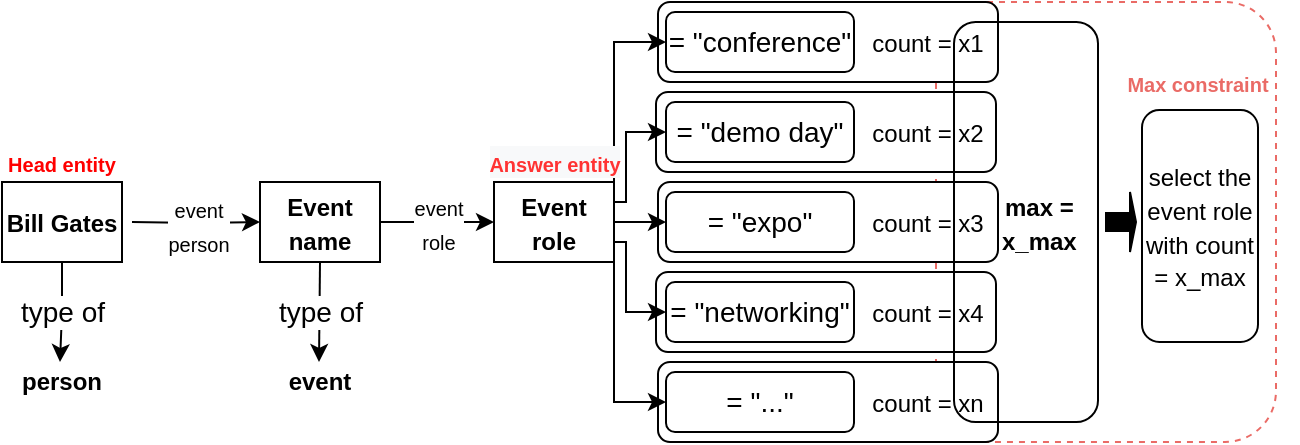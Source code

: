 <mxfile version="20.6.0" type="github">
  <diagram id="arVia_q9M4zwnsmmppWG" name="Page-1">
    <mxGraphModel dx="701" dy="453" grid="1" gridSize="10" guides="1" tooltips="1" connect="1" arrows="1" fold="1" page="1" pageScale="1" pageWidth="850" pageHeight="1100" math="0" shadow="0">
      <root>
        <mxCell id="0" />
        <mxCell id="1" parent="0" />
        <mxCell id="Kbw2Q2hqXAheIOmTE48j-1" value="" style="rounded=1;whiteSpace=wrap;html=1;fontFamily=Helvetica;fontSize=10;dashed=1;strokeColor=#EA6B66;" parent="1" vertex="1">
          <mxGeometry x="745" y="80" width="170" height="220" as="geometry" />
        </mxCell>
        <mxCell id="PogmzczyXwXEEB9GdY8q-43" value="" style="rounded=1;whiteSpace=wrap;html=1;fontSize=14;fontColor=#000000;" parent="1" vertex="1">
          <mxGeometry x="605" y="215" width="170" height="40" as="geometry" />
        </mxCell>
        <mxCell id="PogmzczyXwXEEB9GdY8q-44" value="" style="rounded=1;whiteSpace=wrap;html=1;fontSize=14;fontColor=#000000;" parent="1" vertex="1">
          <mxGeometry x="606" y="170" width="170" height="40" as="geometry" />
        </mxCell>
        <mxCell id="PogmzczyXwXEEB9GdY8q-45" value="" style="rounded=1;whiteSpace=wrap;html=1;fontSize=14;fontColor=#000000;" parent="1" vertex="1">
          <mxGeometry x="606" y="260" width="170" height="40" as="geometry" />
        </mxCell>
        <mxCell id="PogmzczyXwXEEB9GdY8q-42" value="" style="rounded=1;whiteSpace=wrap;html=1;fontSize=14;fontColor=#000000;" parent="1" vertex="1">
          <mxGeometry x="605" y="125" width="170" height="40" as="geometry" />
        </mxCell>
        <mxCell id="PogmzczyXwXEEB9GdY8q-40" value="" style="rounded=1;whiteSpace=wrap;html=1;fontSize=14;fontColor=#000000;" parent="1" vertex="1">
          <mxGeometry x="606" y="80" width="170" height="40" as="geometry" />
        </mxCell>
        <mxCell id="PogmzczyXwXEEB9GdY8q-14" value="type of" style="edgeStyle=orthogonalEdgeStyle;rounded=0;orthogonalLoop=1;jettySize=auto;html=1;exitX=0.5;exitY=1;exitDx=0;exitDy=0;entryX=0.5;entryY=0;entryDx=0;entryDy=0;fontSize=14;fontColor=#000000;verticalAlign=middle;" parent="1" source="xpnzUVrQ0k4CeYHMCsny-2" edge="1">
          <mxGeometry relative="1" as="geometry">
            <mxPoint x="307" y="260" as="targetPoint" />
            <mxPoint x="308" y="220" as="sourcePoint" />
          </mxGeometry>
        </mxCell>
        <mxCell id="PogmzczyXwXEEB9GdY8q-17" value="&lt;font style=&quot;font-size: 10px;&quot;&gt;event&lt;br&gt;person&lt;/font&gt;" style="edgeStyle=orthogonalEdgeStyle;rounded=0;orthogonalLoop=1;jettySize=auto;html=1;exitX=1;exitY=0.5;exitDx=0;exitDy=0;exitPerimeter=0;entryX=0;entryY=0.5;entryDx=0;entryDy=0;fontSize=14;fontColor=#000000;" parent="1" target="PogmzczyXwXEEB9GdY8q-16" edge="1">
          <mxGeometry relative="1" as="geometry">
            <mxPoint x="343" y="190" as="sourcePoint" />
          </mxGeometry>
        </mxCell>
        <mxCell id="PogmzczyXwXEEB9GdY8q-19" value="type of" style="edgeStyle=orthogonalEdgeStyle;rounded=0;orthogonalLoop=1;jettySize=auto;html=1;exitX=0.5;exitY=1;exitDx=0;exitDy=0;entryX=0.5;entryY=0;entryDx=0;entryDy=0;fontSize=14;fontColor=#000000;" parent="1" source="PogmzczyXwXEEB9GdY8q-16" edge="1">
          <mxGeometry relative="1" as="geometry">
            <mxPoint x="436.5" y="260" as="targetPoint" />
          </mxGeometry>
        </mxCell>
        <mxCell id="PogmzczyXwXEEB9GdY8q-21" value="&lt;font style=&quot;font-size: 10px;&quot;&gt;event&lt;br&gt;role&lt;/font&gt;" style="edgeStyle=orthogonalEdgeStyle;rounded=0;orthogonalLoop=1;jettySize=auto;html=1;exitX=1;exitY=0.5;exitDx=0;exitDy=0;entryX=0;entryY=0.5;entryDx=0;entryDy=0;fontSize=14;fontColor=#000000;" parent="1" source="PogmzczyXwXEEB9GdY8q-16" target="PogmzczyXwXEEB9GdY8q-20" edge="1">
          <mxGeometry relative="1" as="geometry">
            <Array as="points">
              <mxPoint x="480" y="190" />
              <mxPoint x="480" y="190" />
            </Array>
          </mxGeometry>
        </mxCell>
        <mxCell id="PogmzczyXwXEEB9GdY8q-16" value="&lt;b&gt;&lt;font style=&quot;font-size: 12px;&quot;&gt;Event&lt;br&gt;name&lt;/font&gt;&lt;/b&gt;" style="rounded=0;whiteSpace=wrap;html=1;fontSize=14;fontColor=#000000;" parent="1" vertex="1">
          <mxGeometry x="407" y="170" width="60" height="40" as="geometry" />
        </mxCell>
        <mxCell id="PogmzczyXwXEEB9GdY8q-29" style="edgeStyle=orthogonalEdgeStyle;rounded=0;orthogonalLoop=1;jettySize=auto;html=1;exitX=1;exitY=0;exitDx=0;exitDy=0;entryX=0;entryY=0.5;entryDx=0;entryDy=0;fontSize=14;fontColor=#000000;" parent="1" source="PogmzczyXwXEEB9GdY8q-20" target="PogmzczyXwXEEB9GdY8q-28" edge="1">
          <mxGeometry relative="1" as="geometry" />
        </mxCell>
        <mxCell id="PogmzczyXwXEEB9GdY8q-31" style="edgeStyle=orthogonalEdgeStyle;rounded=0;orthogonalLoop=1;jettySize=auto;html=1;exitX=1;exitY=0.25;exitDx=0;exitDy=0;entryX=0;entryY=0.5;entryDx=0;entryDy=0;fontSize=14;fontColor=#000000;" parent="1" source="PogmzczyXwXEEB9GdY8q-20" target="PogmzczyXwXEEB9GdY8q-30" edge="1">
          <mxGeometry relative="1" as="geometry">
            <Array as="points">
              <mxPoint x="590" y="180" />
              <mxPoint x="590" y="145" />
            </Array>
          </mxGeometry>
        </mxCell>
        <mxCell id="PogmzczyXwXEEB9GdY8q-33" style="edgeStyle=orthogonalEdgeStyle;rounded=0;orthogonalLoop=1;jettySize=auto;html=1;exitX=1;exitY=0.5;exitDx=0;exitDy=0;entryX=0;entryY=0.5;entryDx=0;entryDy=0;fontSize=14;fontColor=#000000;" parent="1" source="PogmzczyXwXEEB9GdY8q-20" target="PogmzczyXwXEEB9GdY8q-32" edge="1">
          <mxGeometry relative="1" as="geometry" />
        </mxCell>
        <mxCell id="PogmzczyXwXEEB9GdY8q-37" style="edgeStyle=orthogonalEdgeStyle;rounded=0;orthogonalLoop=1;jettySize=auto;html=1;exitX=1;exitY=0.75;exitDx=0;exitDy=0;entryX=0;entryY=0.5;entryDx=0;entryDy=0;fontSize=14;fontColor=#000000;" parent="1" source="PogmzczyXwXEEB9GdY8q-20" target="PogmzczyXwXEEB9GdY8q-34" edge="1">
          <mxGeometry relative="1" as="geometry">
            <Array as="points">
              <mxPoint x="590" y="200" />
              <mxPoint x="590" y="235" />
            </Array>
          </mxGeometry>
        </mxCell>
        <mxCell id="PogmzczyXwXEEB9GdY8q-38" style="edgeStyle=orthogonalEdgeStyle;rounded=0;orthogonalLoop=1;jettySize=auto;html=1;exitX=1;exitY=1;exitDx=0;exitDy=0;entryX=0;entryY=0.5;entryDx=0;entryDy=0;fontSize=14;fontColor=#000000;" parent="1" source="PogmzczyXwXEEB9GdY8q-20" target="PogmzczyXwXEEB9GdY8q-35" edge="1">
          <mxGeometry relative="1" as="geometry" />
        </mxCell>
        <mxCell id="PogmzczyXwXEEB9GdY8q-20" value="&lt;b&gt;&lt;font style=&quot;font-size: 12px;&quot;&gt;Event&lt;br&gt;role&lt;/font&gt;&lt;/b&gt;" style="rounded=0;whiteSpace=wrap;html=1;fontSize=14;fontColor=#000000;" parent="1" vertex="1">
          <mxGeometry x="524" y="170" width="60" height="40" as="geometry" />
        </mxCell>
        <mxCell id="PogmzczyXwXEEB9GdY8q-28" value="= &quot;conference&quot;" style="rounded=1;whiteSpace=wrap;html=1;fontSize=14;fontColor=#000000;" parent="1" vertex="1">
          <mxGeometry x="610" y="85" width="94" height="30" as="geometry" />
        </mxCell>
        <mxCell id="PogmzczyXwXEEB9GdY8q-30" value="= &quot;demo day&quot;" style="rounded=1;whiteSpace=wrap;html=1;fontSize=14;fontColor=#000000;" parent="1" vertex="1">
          <mxGeometry x="610" y="130" width="94" height="30" as="geometry" />
        </mxCell>
        <mxCell id="PogmzczyXwXEEB9GdY8q-32" value="= &quot;expo&quot;" style="rounded=1;whiteSpace=wrap;html=1;fontSize=14;fontColor=#000000;" parent="1" vertex="1">
          <mxGeometry x="610" y="175" width="94" height="30" as="geometry" />
        </mxCell>
        <mxCell id="PogmzczyXwXEEB9GdY8q-34" value="= &quot;networking&quot;" style="rounded=1;whiteSpace=wrap;html=1;fontSize=14;fontColor=#000000;" parent="1" vertex="1">
          <mxGeometry x="610" y="220" width="94" height="30" as="geometry" />
        </mxCell>
        <mxCell id="PogmzczyXwXEEB9GdY8q-35" value="= &quot;...&quot;" style="rounded=1;whiteSpace=wrap;html=1;fontSize=14;fontColor=#000000;" parent="1" vertex="1">
          <mxGeometry x="610" y="265" width="94" height="30" as="geometry" />
        </mxCell>
        <mxCell id="PogmzczyXwXEEB9GdY8q-41" value="&lt;font style=&quot;font-size: 12px;&quot;&gt;count = x1&lt;/font&gt;" style="text;html=1;strokeColor=none;fillColor=none;align=center;verticalAlign=middle;whiteSpace=wrap;rounded=0;fontSize=14;fontColor=#000000;" parent="1" vertex="1">
          <mxGeometry x="706" y="85" width="70" height="30" as="geometry" />
        </mxCell>
        <mxCell id="PogmzczyXwXEEB9GdY8q-47" value="&lt;font style=&quot;font-size: 12px;&quot;&gt;count = x2&lt;/font&gt;" style="text;html=1;strokeColor=none;fillColor=none;align=center;verticalAlign=middle;whiteSpace=wrap;rounded=0;fontSize=14;fontColor=#000000;" parent="1" vertex="1">
          <mxGeometry x="706" y="130" width="70" height="30" as="geometry" />
        </mxCell>
        <mxCell id="PogmzczyXwXEEB9GdY8q-48" value="&lt;font style=&quot;font-size: 12px;&quot;&gt;count = x3&lt;/font&gt;" style="text;html=1;strokeColor=none;fillColor=none;align=center;verticalAlign=middle;whiteSpace=wrap;rounded=0;fontSize=14;fontColor=#000000;" parent="1" vertex="1">
          <mxGeometry x="706" y="175" width="70" height="30" as="geometry" />
        </mxCell>
        <mxCell id="PogmzczyXwXEEB9GdY8q-49" value="&lt;font style=&quot;font-size: 12px;&quot;&gt;count = x4&lt;/font&gt;" style="text;html=1;strokeColor=none;fillColor=none;align=center;verticalAlign=middle;whiteSpace=wrap;rounded=0;fontSize=14;fontColor=#000000;" parent="1" vertex="1">
          <mxGeometry x="706" y="220" width="70" height="30" as="geometry" />
        </mxCell>
        <mxCell id="PogmzczyXwXEEB9GdY8q-50" value="&lt;font style=&quot;font-size: 12px;&quot;&gt;count = xn&lt;/font&gt;" style="text;html=1;strokeColor=none;fillColor=none;align=center;verticalAlign=middle;whiteSpace=wrap;rounded=0;fontSize=14;fontColor=#000000;" parent="1" vertex="1">
          <mxGeometry x="706" y="265" width="70" height="30" as="geometry" />
        </mxCell>
        <mxCell id="PogmzczyXwXEEB9GdY8q-51" value="&lt;font style=&quot;font-size: 12px;&quot;&gt;&lt;b&gt;&amp;nbsp; &amp;nbsp; max =&lt;br&gt;&amp;nbsp; &amp;nbsp; x_max&lt;/b&gt;&lt;/font&gt;" style="rounded=1;whiteSpace=wrap;html=1;fontSize=14;fontColor=#000000;fillColor=none;" parent="1" vertex="1">
          <mxGeometry x="754" y="90" width="72" height="200" as="geometry" />
        </mxCell>
        <mxCell id="PogmzczyXwXEEB9GdY8q-56" value="" style="shape=singleArrow;whiteSpace=wrap;html=1;fontSize=14;fontColor=#000000;fillColor=#000000;" parent="1" vertex="1">
          <mxGeometry x="830" y="175" width="15" height="30" as="geometry" />
        </mxCell>
        <mxCell id="PogmzczyXwXEEB9GdY8q-58" value="&lt;font style=&quot;font-size: 12px;&quot;&gt;select the event role with count = x_max&lt;/font&gt;" style="rounded=1;whiteSpace=wrap;html=1;fontSize=14;fontColor=#000000;fillColor=none;" parent="1" vertex="1">
          <mxGeometry x="848" y="134" width="58" height="116" as="geometry" />
        </mxCell>
        <mxCell id="PogmzczyXwXEEB9GdY8q-60" value="&lt;font color=&quot;#ff0000&quot; style=&quot;font-size: 10px;&quot;&gt;&lt;b style=&quot;&quot;&gt;Head entity&lt;/b&gt;&lt;/font&gt;" style="text;html=1;strokeColor=none;fillColor=none;align=center;verticalAlign=middle;whiteSpace=wrap;rounded=0;fontSize=14;fontColor=#000000;" parent="1" vertex="1">
          <mxGeometry x="278" y="145" width="60" height="30" as="geometry" />
        </mxCell>
        <mxCell id="PogmzczyXwXEEB9GdY8q-61" value="&lt;span style=&quot;font-style: normal; font-variant-ligatures: normal; font-variant-caps: normal; letter-spacing: normal; orphans: 2; text-align: center; text-indent: 0px; text-transform: none; widows: 2; word-spacing: 0px; -webkit-text-stroke-width: 0px; background-color: rgb(248, 249, 250); text-decoration-thickness: initial; text-decoration-style: initial; text-decoration-color: initial; float: none; display: inline !important;&quot;&gt;&lt;font color=&quot;#ff3333&quot; style=&quot;font-size: 10px;&quot;&gt;&lt;b style=&quot;&quot;&gt;Answer entity&lt;/b&gt;&lt;/font&gt;&lt;/span&gt;" style="text;html=1;strokeColor=none;fillColor=none;align=center;verticalAlign=middle;whiteSpace=wrap;rounded=0;fontSize=14;fontColor=#000000;" parent="1" vertex="1">
          <mxGeometry x="518.5" y="145" width="71" height="30" as="geometry" />
        </mxCell>
        <mxCell id="PogmzczyXwXEEB9GdY8q-63" value="&lt;font style=&quot;font-size: 10px;&quot; color=&quot;#ea6b66&quot;&gt;&lt;b&gt;Max constraint&lt;/b&gt;&lt;/font&gt;" style="text;html=1;strokeColor=none;fillColor=none;align=center;verticalAlign=middle;whiteSpace=wrap;rounded=0;fontSize=14;fontColor=#3399FF;" parent="1" vertex="1">
          <mxGeometry x="826" y="80" width="100" height="80" as="geometry" />
        </mxCell>
        <mxCell id="Kbw2Q2hqXAheIOmTE48j-3" value="&lt;font style=&quot;font-size: 12px;&quot; color=&quot;#000000&quot;&gt;&lt;b style=&quot;&quot;&gt;person&lt;/b&gt;&lt;/font&gt;" style="text;html=1;strokeColor=none;fillColor=none;align=center;verticalAlign=middle;whiteSpace=wrap;rounded=0;fontSize=12;fontColor=#EA6B66;" parent="1" vertex="1">
          <mxGeometry x="278" y="255" width="60" height="30" as="geometry" />
        </mxCell>
        <mxCell id="Kbw2Q2hqXAheIOmTE48j-4" value="&lt;font style=&quot;font-size: 12px;&quot; color=&quot;#000000&quot;&gt;&lt;b&gt;event&lt;/b&gt;&lt;/font&gt;" style="text;html=1;strokeColor=none;fillColor=none;align=center;verticalAlign=middle;whiteSpace=wrap;rounded=0;fontSize=12;fontColor=#EA6B66;" parent="1" vertex="1">
          <mxGeometry x="407" y="255" width="60" height="30" as="geometry" />
        </mxCell>
        <mxCell id="xpnzUVrQ0k4CeYHMCsny-2" value="&lt;b&gt;&lt;font style=&quot;font-size: 12px;&quot;&gt;Bill Gates&lt;br&gt;&lt;/font&gt;&lt;/b&gt;" style="rounded=0;whiteSpace=wrap;html=1;fontSize=14;fontColor=#000000;" parent="1" vertex="1">
          <mxGeometry x="278" y="170" width="60" height="40" as="geometry" />
        </mxCell>
      </root>
    </mxGraphModel>
  </diagram>
</mxfile>
